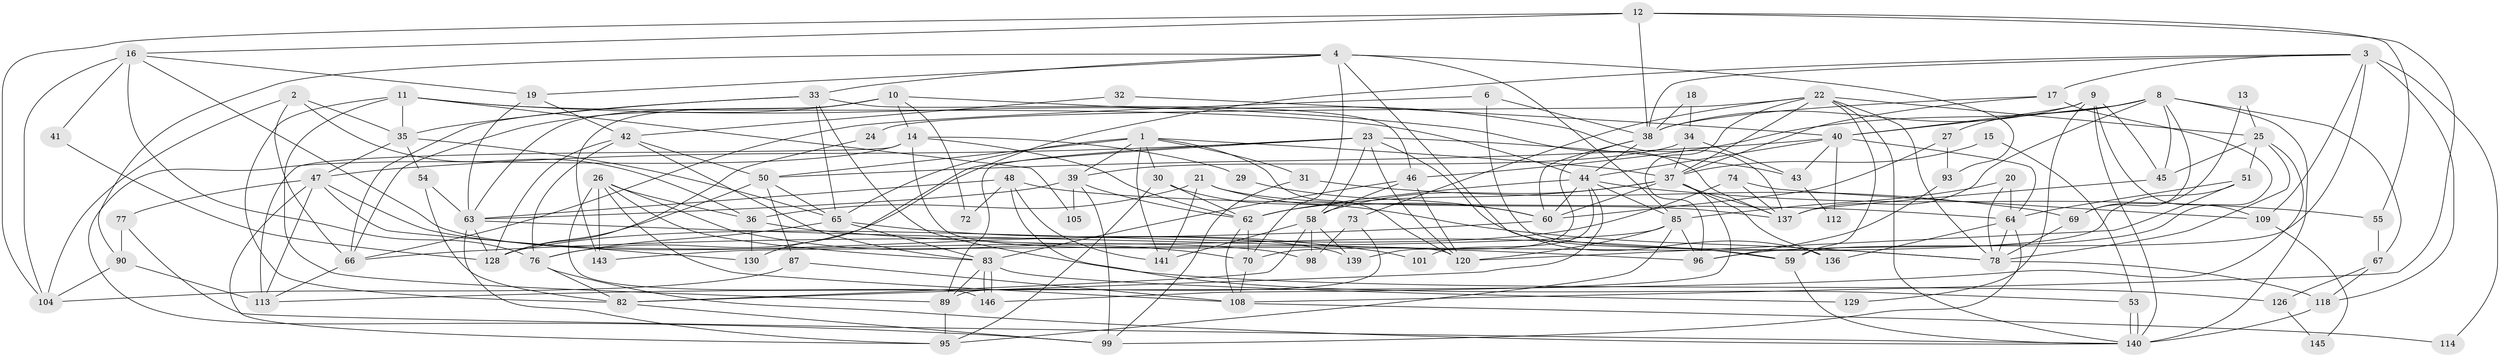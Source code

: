 // Generated by graph-tools (version 1.1) at 2025/52/02/27/25 19:52:01]
// undirected, 100 vertices, 243 edges
graph export_dot {
graph [start="1"]
  node [color=gray90,style=filled];
  1 [super="+57"];
  2;
  3 [super="+7"];
  4 [super="+5"];
  6;
  8 [super="+147"];
  9;
  10;
  11 [super="+142"];
  12;
  13;
  14 [super="+134"];
  15;
  16 [super="+116"];
  17 [super="+92"];
  18;
  19;
  20;
  21 [super="+56"];
  22 [super="+121"];
  23 [super="+28"];
  24;
  25 [super="+49"];
  26;
  27;
  29;
  30 [super="+133"];
  31;
  32;
  33 [super="+81"];
  34 [super="+110"];
  35 [super="+132"];
  36 [super="+100"];
  37 [super="+52"];
  38 [super="+91"];
  39 [super="+71"];
  40 [super="+122"];
  41;
  42 [super="+135"];
  43;
  44 [super="+125"];
  45 [super="+80"];
  46;
  47 [super="+84"];
  48 [super="+86"];
  50 [super="+119"];
  51;
  53;
  54;
  55;
  58 [super="+61"];
  59 [super="+75"];
  60 [super="+79"];
  62 [super="+88"];
  63 [super="+68"];
  64 [super="+138"];
  65 [super="+106"];
  66 [super="+103"];
  67 [super="+107"];
  69 [super="+111"];
  70 [super="+127"];
  72;
  73;
  74;
  76 [super="+102"];
  77;
  78 [super="+124"];
  82 [super="+94"];
  83 [super="+115"];
  85;
  87;
  89 [super="+97"];
  90;
  93;
  95 [super="+144"];
  96 [super="+148"];
  98;
  99;
  101;
  104 [super="+123"];
  105;
  108;
  109;
  112;
  113 [super="+117"];
  114;
  118;
  120 [super="+131"];
  126;
  128;
  129;
  130;
  136;
  137;
  139;
  140 [super="+149"];
  141;
  143;
  145;
  146;
  1 -- 30;
  1 -- 31;
  1 -- 39;
  1 -- 37;
  1 -- 50;
  1 -- 65;
  1 -- 141;
  1 -- 120;
  2 -- 66;
  2 -- 104;
  2 -- 35;
  2 -- 36;
  3 -- 38;
  3 -- 17;
  3 -- 109;
  3 -- 114;
  3 -- 59;
  3 -- 130;
  3 -- 118;
  4 -- 90;
  4 -- 19;
  4 -- 70;
  4 -- 93;
  4 -- 33;
  4 -- 85;
  4 -- 59;
  6 -- 38;
  6 -- 78;
  6 -- 66;
  8 -- 140;
  8 -- 27;
  8 -- 137;
  8 -- 46;
  8 -- 67;
  8 -- 40;
  8 -- 45;
  8 -- 69;
  9 -- 109;
  9 -- 38;
  9 -- 45;
  9 -- 129;
  9 -- 140;
  9 -- 40;
  10 -- 137;
  10 -- 63;
  10 -- 14;
  10 -- 66;
  10 -- 72;
  10 -- 143;
  11 -- 44;
  11 -- 89 [weight=2];
  11 -- 105;
  11 -- 35;
  11 -- 137;
  11 -- 82;
  12 -- 104;
  12 -- 108;
  12 -- 16;
  12 -- 38;
  12 -- 55;
  13 -- 69;
  13 -- 25;
  14 -- 113;
  14 -- 29;
  14 -- 62;
  14 -- 99;
  14 -- 120;
  15 -- 53;
  15 -- 37;
  16 -- 76;
  16 -- 41;
  16 -- 139;
  16 -- 19;
  16 -- 104;
  17 -- 96;
  17 -- 37;
  17 -- 38;
  18 -- 38;
  18 -- 34;
  19 -- 63;
  19 -- 42;
  20 -- 85;
  20 -- 64;
  20 -- 78;
  21 -- 137;
  21 -- 36;
  21 -- 60;
  21 -- 141;
  22 -- 24;
  22 -- 140;
  22 -- 37;
  22 -- 96;
  22 -- 73;
  22 -- 59;
  22 -- 25;
  22 -- 78;
  23 -- 89;
  23 -- 58;
  23 -- 136;
  23 -- 43;
  23 -- 120;
  23 -- 76;
  23 -- 47;
  24 -- 128;
  25 -- 51;
  25 -- 45;
  25 -- 113;
  25 -- 78;
  26 -- 146;
  26 -- 143;
  26 -- 36;
  26 -- 83;
  26 -- 108;
  26 -- 70;
  27 -- 60;
  27 -- 93;
  29 -- 60;
  30 -- 62;
  30 -- 95;
  30 -- 78;
  31 -- 99;
  31 -- 69;
  32 -- 40;
  32 -- 42;
  33 -- 126;
  33 -- 65;
  33 -- 66;
  33 -- 46;
  33 -- 35;
  34 -- 43;
  34 -- 37;
  34 -- 39;
  35 -- 54;
  35 -- 65;
  35 -- 47;
  36 -- 130 [weight=2];
  36 -- 59;
  37 -- 137;
  37 -- 62;
  37 -- 146;
  37 -- 136;
  37 -- 58;
  37 -- 60;
  38 -- 139;
  38 -- 44;
  38 -- 60;
  39 -- 99;
  39 -- 105;
  39 -- 63;
  39 -- 62;
  40 -- 44;
  40 -- 50;
  40 -- 112;
  40 -- 43;
  40 -- 64;
  41 -- 128;
  42 -- 128;
  42 -- 50;
  42 -- 76;
  42 -- 83;
  43 -- 112;
  44 -- 60;
  44 -- 85;
  44 -- 82;
  44 -- 101;
  44 -- 62;
  44 -- 55;
  45 -- 137;
  46 -- 58;
  46 -- 120;
  46 -- 83;
  47 -- 130;
  47 -- 77;
  47 -- 113;
  47 -- 98;
  47 -- 95;
  48 -- 63 [weight=2];
  48 -- 53;
  48 -- 72;
  48 -- 141;
  48 -- 64;
  50 -- 87;
  50 -- 128;
  50 -- 65;
  51 -- 120;
  51 -- 64;
  51 -- 70;
  53 -- 140;
  53 -- 140;
  54 -- 82;
  54 -- 63;
  55 -- 67;
  58 -- 139;
  58 -- 141;
  58 -- 98;
  58 -- 82;
  59 -- 140;
  60 -- 66;
  62 -- 70;
  62 -- 108;
  63 -- 96;
  63 -- 128;
  63 -- 95;
  64 -- 99;
  64 -- 136;
  64 -- 78;
  65 -- 101;
  65 -- 76;
  65 -- 83;
  66 -- 113;
  67 -- 118;
  67 -- 126;
  69 -- 78;
  70 -- 108;
  73 -- 98;
  73 -- 89;
  74 -- 128;
  74 -- 137;
  74 -- 109;
  76 -- 140;
  76 -- 82;
  77 -- 140;
  77 -- 90;
  78 -- 118;
  82 -- 99;
  83 -- 146;
  83 -- 146;
  83 -- 89;
  83 -- 129;
  85 -- 96;
  85 -- 143;
  85 -- 120;
  85 -- 95;
  87 -- 108;
  87 -- 104;
  89 -- 95;
  90 -- 104;
  90 -- 113;
  93 -- 96;
  108 -- 114;
  109 -- 145;
  118 -- 140;
  126 -- 145;
}
